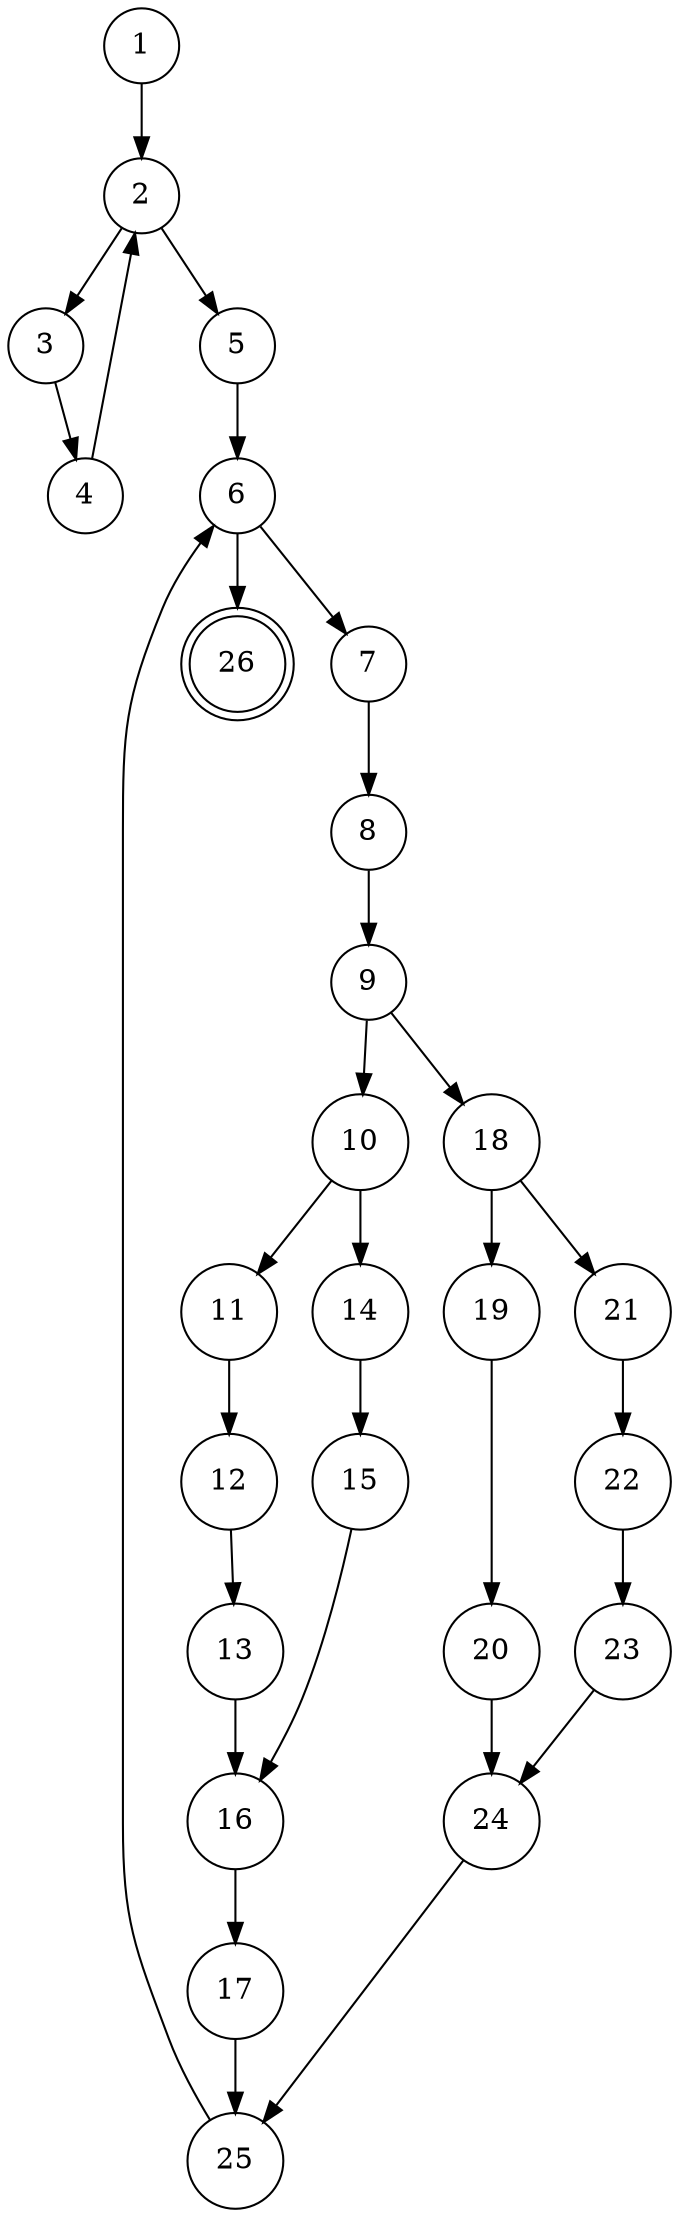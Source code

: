 digraph gfc { 
node [shape = doublecircle] 26;
node [shape = circle] 3;
/* definition of v_garfos at 3 */ 
/* cusage of i at 3 */ 
node [shape = circle] 5;
node [shape = circle] 25;
node [shape = circle] 7;
/* m_recv of &i,1,MPI_INT,MPI_ANY_SOURCE,MPI_ANY_TAG,MPI_COMM_WORLD,&status at 7 */ 
/* definition of i at 7 */
/* derefdefinition of status at 7 */ 
node [shape = circle] 8;
/* definition of tag at 8 */ 
/* cusage of status at 8 */ 
node [shape = circle] 9;
/* pusage of tag at 9 */ 
node [shape = circle] 17;
node [shape = circle] 10;
/* pusage of v_garfos at 10 */ 
/* pusage of i at 10 */ 
node [shape = circle] 13;
node [shape = circle] 11;
/* definition of v_garfos at 11 */ 
/* cusage of i at 11 */ 
node [shape = circle] 12;
/* definition of pegou at 12 */ 
node [shape = circle] 14;
/* definition of pegou at 14 */ 
node [shape = circle] 15;
node [shape = circle] 16;
/* m_send of &pegou,1,MPI_INT,status.MPI_SOURCE,TAG_PEGA,MPI_COMM_WORLD at 16 */ 
/* susage of pegou at 16 */
/* cusage of status at 16 */ 
node [shape = circle] 18;
/* pusage of tag at 18 */ 
node [shape = circle] 24;
node [shape = circle] 20;
node [shape = circle] 19;
/* definition of v_garfos at 19 */ 
/* cusage of i at 19 */ 
node [shape = circle] 23;
node [shape = circle] 21;
/* cusage of i at 21 */ 
node [shape = circle] 22;
/* definition of comeram at 22 */ 
/* cusage of comeram at 22 */ 
node [shape = circle] 1;
/* definition of i at 1 */ 
node [shape = circle] 2;
/* pusage of i at 2 */ 
node [shape = circle] 4;
/* definition of i at 4 */ 
/* cusage of i at 4 */ 
node [shape = circle] 6;
/* pusage of comeram at 6 */ 
1 -> 2;
2 -> 3;
2 -> 5;
4 -> 2;
3 -> 4;
5 -> 6;
6 -> 7;
25 -> 6;
6 -> 26;
7 -> 8;
8 -> 9;
9 -> 10;
9 -> 18;
17 -> 25;
24 -> 25;
10 -> 11;
10 -> 14;
13 -> 16;
15 -> 16;
11 -> 12;
12 -> 13;
14 -> 15;
16 -> 17;
18 -> 19;
18 -> 21;
20 -> 24;
23 -> 24;
19 -> 20;
21 -> 22;
22 -> 23;
 } 
